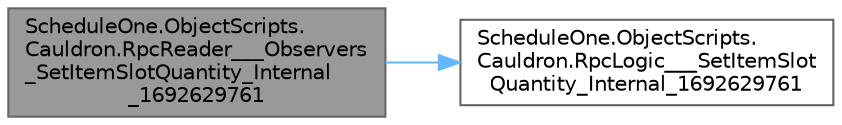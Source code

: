 digraph "ScheduleOne.ObjectScripts.Cauldron.RpcReader___Observers_SetItemSlotQuantity_Internal_1692629761"
{
 // LATEX_PDF_SIZE
  bgcolor="transparent";
  edge [fontname=Helvetica,fontsize=10,labelfontname=Helvetica,labelfontsize=10];
  node [fontname=Helvetica,fontsize=10,shape=box,height=0.2,width=0.4];
  rankdir="LR";
  Node1 [id="Node000001",label="ScheduleOne.ObjectScripts.\lCauldron.RpcReader___Observers\l_SetItemSlotQuantity_Internal\l_1692629761",height=0.2,width=0.4,color="gray40", fillcolor="grey60", style="filled", fontcolor="black",tooltip=" "];
  Node1 -> Node2 [id="edge1_Node000001_Node000002",color="steelblue1",style="solid",tooltip=" "];
  Node2 [id="Node000002",label="ScheduleOne.ObjectScripts.\lCauldron.RpcLogic___SetItemSlot\lQuantity_Internal_1692629761",height=0.2,width=0.4,color="grey40", fillcolor="white", style="filled",URL="$class_schedule_one_1_1_object_scripts_1_1_cauldron.html#ac252abb7c76d2c9421af8dc414049be5",tooltip=" "];
}
